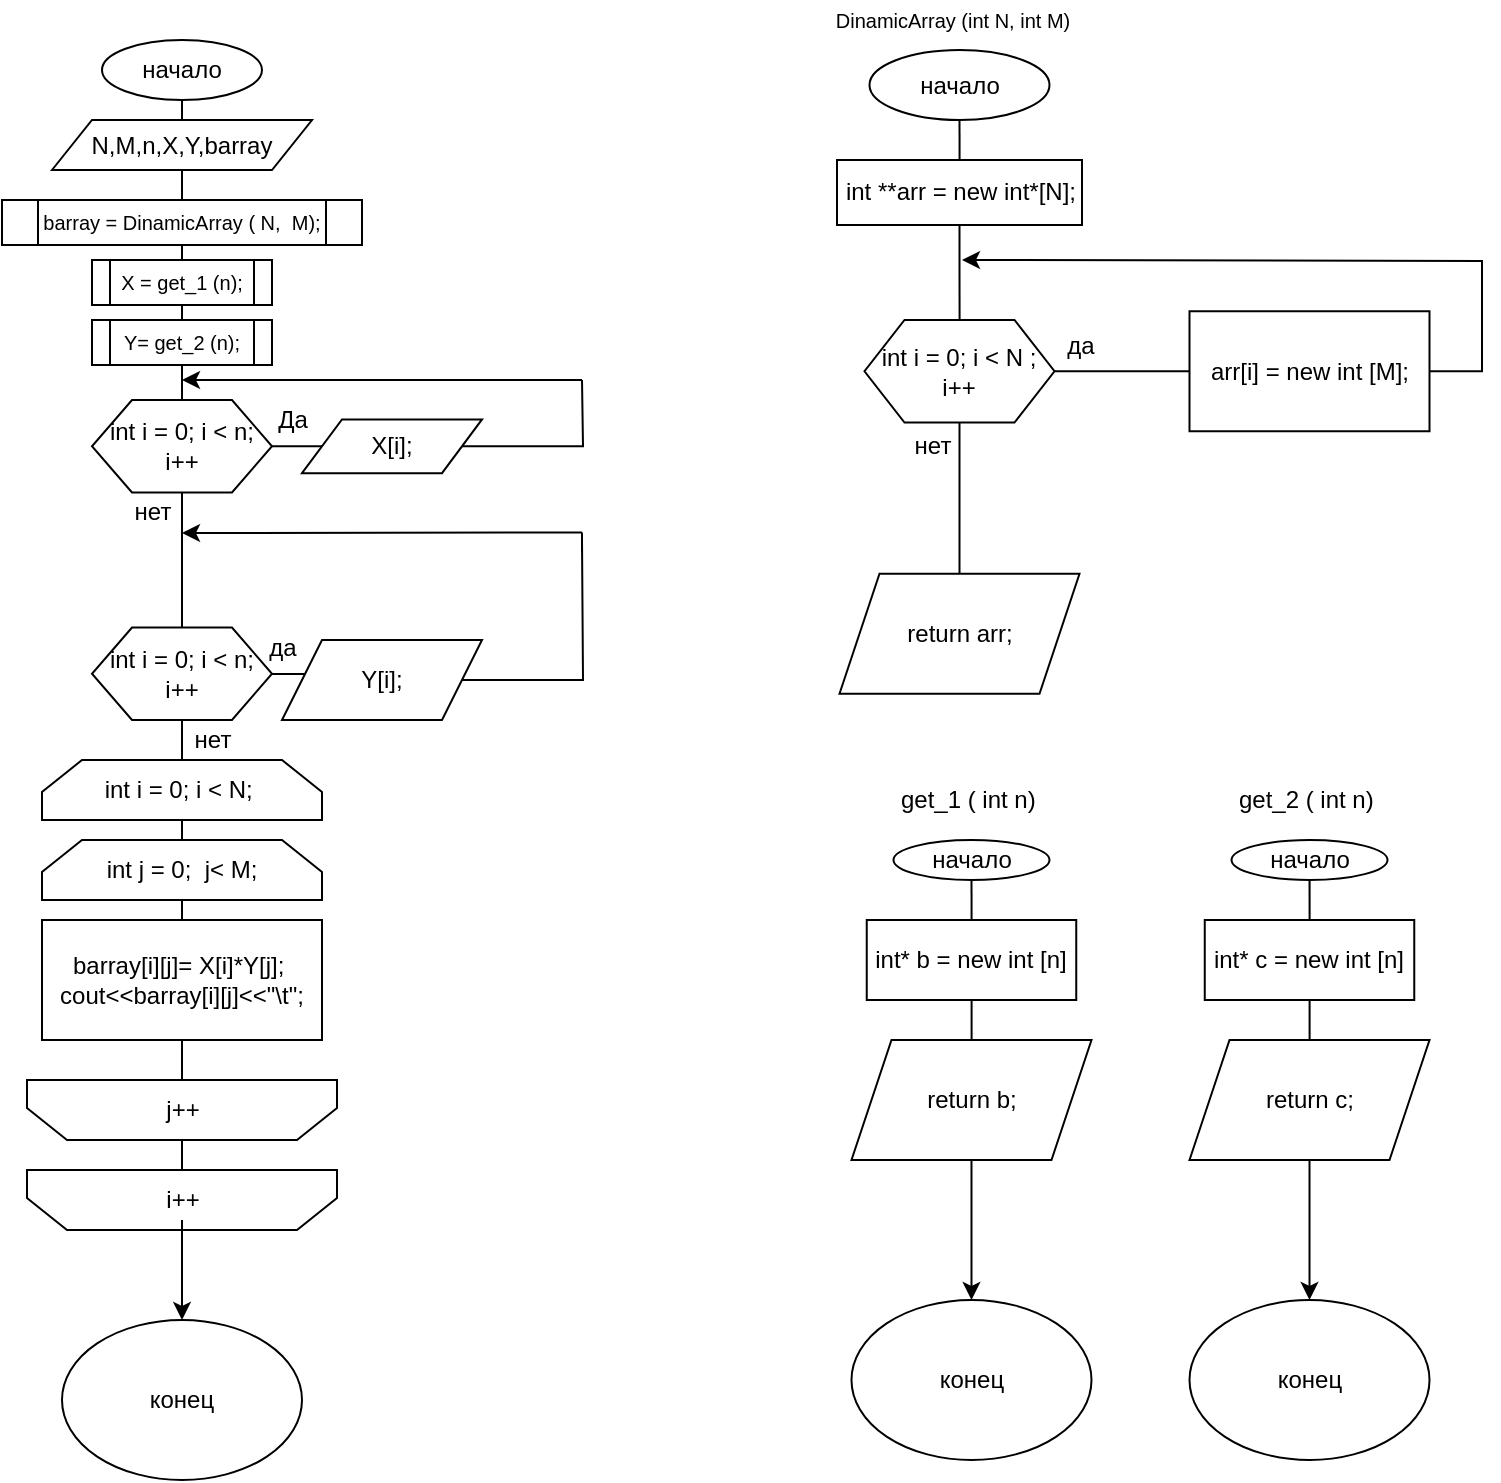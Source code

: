 <mxfile version="13.9.5" type="device"><diagram id="629Pn4vDFWzKENBRSiL4" name="Страница 1"><mxGraphModel dx="1422" dy="846" grid="1" gridSize="10" guides="1" tooltips="1" connect="1" arrows="1" fold="1" page="1" pageScale="1" pageWidth="827" pageHeight="1169" math="0" shadow="0"><root><mxCell id="0"/><mxCell id="1" parent="0"/><mxCell id="KxYEeeRyiPA37isR1RGb-3" value="" style="edgeStyle=orthogonalEdgeStyle;rounded=0;orthogonalLoop=1;jettySize=auto;html=1;endArrow=none;endFill=0;" parent="1" source="KxYEeeRyiPA37isR1RGb-1" target="KxYEeeRyiPA37isR1RGb-2" edge="1"><mxGeometry relative="1" as="geometry"/></mxCell><mxCell id="KxYEeeRyiPA37isR1RGb-1" value="начало" style="ellipse;whiteSpace=wrap;html=1;" parent="1" vertex="1"><mxGeometry x="60" y="20" width="80" height="30" as="geometry"/></mxCell><mxCell id="KxYEeeRyiPA37isR1RGb-5" value="" style="edgeStyle=orthogonalEdgeStyle;rounded=0;orthogonalLoop=1;jettySize=auto;html=1;endArrow=none;endFill=0;" parent="1" source="KxYEeeRyiPA37isR1RGb-2" target="KxYEeeRyiPA37isR1RGb-4" edge="1"><mxGeometry relative="1" as="geometry"/></mxCell><mxCell id="KxYEeeRyiPA37isR1RGb-2" value="N,M,n,X,Y,barray" style="shape=parallelogram;perimeter=parallelogramPerimeter;whiteSpace=wrap;html=1;fixedSize=1;" parent="1" vertex="1"><mxGeometry x="35" y="60" width="130" height="25" as="geometry"/></mxCell><mxCell id="KxYEeeRyiPA37isR1RGb-7" value="" style="edgeStyle=orthogonalEdgeStyle;rounded=0;orthogonalLoop=1;jettySize=auto;html=1;endArrow=none;endFill=0;" parent="1" source="KxYEeeRyiPA37isR1RGb-4" target="KxYEeeRyiPA37isR1RGb-6" edge="1"><mxGeometry relative="1" as="geometry"/></mxCell><mxCell id="KxYEeeRyiPA37isR1RGb-4" value="&lt;font style=&quot;font-size: 10px&quot;&gt;barray = DinamicArray ( N,&amp;nbsp; M);&lt;/font&gt;" style="shape=process;whiteSpace=wrap;html=1;backgroundOutline=1;" parent="1" vertex="1"><mxGeometry x="10" y="100" width="180" height="22.5" as="geometry"/></mxCell><mxCell id="KxYEeeRyiPA37isR1RGb-9" value="" style="edgeStyle=orthogonalEdgeStyle;rounded=0;orthogonalLoop=1;jettySize=auto;html=1;endArrow=none;endFill=0;" parent="1" source="KxYEeeRyiPA37isR1RGb-6" target="KxYEeeRyiPA37isR1RGb-8" edge="1"><mxGeometry relative="1" as="geometry"/></mxCell><mxCell id="KxYEeeRyiPA37isR1RGb-6" value="&lt;span style=&quot;font-size: 10px&quot;&gt;X = get_1 (n);&lt;/span&gt;" style="shape=process;whiteSpace=wrap;html=1;backgroundOutline=1;" parent="1" vertex="1"><mxGeometry x="55" y="130" width="90" height="22.5" as="geometry"/></mxCell><mxCell id="KxYEeeRyiPA37isR1RGb-11" value="" style="edgeStyle=orthogonalEdgeStyle;rounded=0;orthogonalLoop=1;jettySize=auto;html=1;endArrow=none;endFill=0;" parent="1" source="KxYEeeRyiPA37isR1RGb-8" target="KxYEeeRyiPA37isR1RGb-10" edge="1"><mxGeometry relative="1" as="geometry"/></mxCell><mxCell id="KxYEeeRyiPA37isR1RGb-8" value="&lt;span style=&quot;font-size: 10px&quot;&gt;Y= get_2 (n);&lt;/span&gt;" style="shape=process;whiteSpace=wrap;html=1;backgroundOutline=1;" parent="1" vertex="1"><mxGeometry x="55" y="160" width="90" height="22.5" as="geometry"/></mxCell><mxCell id="KxYEeeRyiPA37isR1RGb-15" value="" style="edgeStyle=orthogonalEdgeStyle;rounded=0;orthogonalLoop=1;jettySize=auto;html=1;endArrow=none;endFill=0;" parent="1" source="KxYEeeRyiPA37isR1RGb-10" target="KxYEeeRyiPA37isR1RGb-14" edge="1"><mxGeometry relative="1" as="geometry"/></mxCell><mxCell id="KxYEeeRyiPA37isR1RGb-20" value="" style="edgeStyle=orthogonalEdgeStyle;rounded=0;orthogonalLoop=1;jettySize=auto;html=1;endArrow=none;endFill=0;" parent="1" source="KxYEeeRyiPA37isR1RGb-10" target="KxYEeeRyiPA37isR1RGb-19" edge="1"><mxGeometry relative="1" as="geometry"/></mxCell><mxCell id="KxYEeeRyiPA37isR1RGb-10" value="int i = 0; i &amp;lt; n; i++" style="shape=hexagon;perimeter=hexagonPerimeter2;whiteSpace=wrap;html=1;fixedSize=1;" parent="1" vertex="1"><mxGeometry x="55" y="200" width="90" height="46.25" as="geometry"/></mxCell><mxCell id="KxYEeeRyiPA37isR1RGb-16" style="edgeStyle=orthogonalEdgeStyle;rounded=0;orthogonalLoop=1;jettySize=auto;html=1;exitX=1;exitY=0.5;exitDx=0;exitDy=0;endArrow=none;endFill=0;" parent="1" source="KxYEeeRyiPA37isR1RGb-14" edge="1"><mxGeometry relative="1" as="geometry"><mxPoint x="300" y="190" as="targetPoint"/></mxGeometry></mxCell><mxCell id="KxYEeeRyiPA37isR1RGb-14" value="X[i];" style="shape=parallelogram;perimeter=parallelogramPerimeter;whiteSpace=wrap;html=1;fixedSize=1;" parent="1" vertex="1"><mxGeometry x="160" y="209.69" width="90" height="26.88" as="geometry"/></mxCell><mxCell id="KxYEeeRyiPA37isR1RGb-17" value="" style="endArrow=classic;html=1;" parent="1" edge="1"><mxGeometry width="50" height="50" relative="1" as="geometry"><mxPoint x="300" y="190" as="sourcePoint"/><mxPoint x="100" y="190" as="targetPoint"/></mxGeometry></mxCell><mxCell id="KxYEeeRyiPA37isR1RGb-18" value="Да" style="text;html=1;align=center;verticalAlign=middle;resizable=0;points=[];autosize=1;" parent="1" vertex="1"><mxGeometry x="140" y="200" width="30" height="20" as="geometry"/></mxCell><mxCell id="KxYEeeRyiPA37isR1RGb-23" value="" style="edgeStyle=orthogonalEdgeStyle;rounded=0;orthogonalLoop=1;jettySize=auto;html=1;endArrow=none;endFill=0;" parent="1" source="KxYEeeRyiPA37isR1RGb-19" target="KxYEeeRyiPA37isR1RGb-22" edge="1"><mxGeometry relative="1" as="geometry"/></mxCell><mxCell id="KxYEeeRyiPA37isR1RGb-32" style="edgeStyle=orthogonalEdgeStyle;rounded=0;orthogonalLoop=1;jettySize=auto;html=1;exitX=0.5;exitY=1;exitDx=0;exitDy=0;entryX=0.5;entryY=0;entryDx=0;entryDy=0;endArrow=none;endFill=0;" parent="1" source="KxYEeeRyiPA37isR1RGb-19" target="KxYEeeRyiPA37isR1RGb-31" edge="1"><mxGeometry relative="1" as="geometry"/></mxCell><mxCell id="KxYEeeRyiPA37isR1RGb-19" value="int i = 0; i &amp;lt; n; i++" style="shape=hexagon;perimeter=hexagonPerimeter2;whiteSpace=wrap;html=1;fixedSize=1;" parent="1" vertex="1"><mxGeometry x="55" y="313.75" width="90" height="46.25" as="geometry"/></mxCell><mxCell id="KxYEeeRyiPA37isR1RGb-21" value="нет" style="text;html=1;align=center;verticalAlign=middle;resizable=0;points=[];autosize=1;" parent="1" vertex="1"><mxGeometry x="70" y="246.25" width="30" height="20" as="geometry"/></mxCell><mxCell id="KxYEeeRyiPA37isR1RGb-28" style="edgeStyle=orthogonalEdgeStyle;rounded=0;orthogonalLoop=1;jettySize=auto;html=1;exitX=1;exitY=0.5;exitDx=0;exitDy=0;endArrow=none;endFill=0;" parent="1" source="KxYEeeRyiPA37isR1RGb-22" edge="1"><mxGeometry relative="1" as="geometry"><mxPoint x="300" y="270" as="targetPoint"/></mxGeometry></mxCell><mxCell id="KxYEeeRyiPA37isR1RGb-22" value="Y[i];" style="shape=parallelogram;perimeter=parallelogramPerimeter;whiteSpace=wrap;html=1;fixedSize=1;" parent="1" vertex="1"><mxGeometry x="150" y="320" width="100" height="40" as="geometry"/></mxCell><mxCell id="KxYEeeRyiPA37isR1RGb-24" value="да" style="text;html=1;align=center;verticalAlign=middle;resizable=0;points=[];autosize=1;" parent="1" vertex="1"><mxGeometry x="135" y="313.75" width="30" height="20" as="geometry"/></mxCell><mxCell id="KxYEeeRyiPA37isR1RGb-26" value="" style="endArrow=classic;html=1;" parent="1" edge="1"><mxGeometry width="50" height="50" relative="1" as="geometry"><mxPoint x="300" y="266.25" as="sourcePoint"/><mxPoint x="100" y="266.5" as="targetPoint"/></mxGeometry></mxCell><mxCell id="KxYEeeRyiPA37isR1RGb-30" value="" style="endArrow=none;html=1;" parent="1" edge="1"><mxGeometry width="50" height="50" relative="1" as="geometry"><mxPoint x="300" y="266.25" as="sourcePoint"/><mxPoint x="300" y="276.25" as="targetPoint"/><Array as="points"/></mxGeometry></mxCell><mxCell id="KxYEeeRyiPA37isR1RGb-35" value="" style="edgeStyle=orthogonalEdgeStyle;rounded=0;orthogonalLoop=1;jettySize=auto;html=1;endArrow=none;endFill=0;" parent="1" source="KxYEeeRyiPA37isR1RGb-31" target="KxYEeeRyiPA37isR1RGb-34" edge="1"><mxGeometry relative="1" as="geometry"/></mxCell><mxCell id="KxYEeeRyiPA37isR1RGb-31" value="int i = 0; i &amp;lt; N;&amp;nbsp;" style="shape=loopLimit;whiteSpace=wrap;html=1;" parent="1" vertex="1"><mxGeometry x="30" y="380" width="140" height="30" as="geometry"/></mxCell><mxCell id="KxYEeeRyiPA37isR1RGb-33" value="нет" style="text;html=1;align=center;verticalAlign=middle;resizable=0;points=[];autosize=1;" parent="1" vertex="1"><mxGeometry x="100" y="360" width="30" height="20" as="geometry"/></mxCell><mxCell id="KxYEeeRyiPA37isR1RGb-37" value="" style="edgeStyle=orthogonalEdgeStyle;rounded=0;orthogonalLoop=1;jettySize=auto;html=1;endArrow=none;endFill=0;" parent="1" source="KxYEeeRyiPA37isR1RGb-34" target="KxYEeeRyiPA37isR1RGb-36" edge="1"><mxGeometry relative="1" as="geometry"/></mxCell><mxCell id="KxYEeeRyiPA37isR1RGb-34" value="int j = 0;&amp;nbsp; j&amp;lt; M;" style="shape=loopLimit;whiteSpace=wrap;html=1;" parent="1" vertex="1"><mxGeometry x="30" y="420" width="140" height="30" as="geometry"/></mxCell><mxCell id="KxYEeeRyiPA37isR1RGb-39" style="edgeStyle=orthogonalEdgeStyle;rounded=0;orthogonalLoop=1;jettySize=auto;html=1;exitX=0.5;exitY=1;exitDx=0;exitDy=0;entryX=0.5;entryY=1;entryDx=0;entryDy=0;endArrow=none;endFill=0;" parent="1" source="KxYEeeRyiPA37isR1RGb-36" target="KxYEeeRyiPA37isR1RGb-38" edge="1"><mxGeometry relative="1" as="geometry"/></mxCell><mxCell id="KxYEeeRyiPA37isR1RGb-36" value="&lt;div&gt;barray[i][j]= X[i]*Y[j];&amp;nbsp;&lt;/div&gt;&lt;div&gt;&lt;span&gt;&#9;&#9;&#9;&#9;&lt;/span&gt;cout&amp;lt;&amp;lt;barray[i][j]&amp;lt;&amp;lt;&quot;\t&quot;;&lt;/div&gt;" style="whiteSpace=wrap;html=1;" parent="1" vertex="1"><mxGeometry x="30" y="460" width="140" height="60" as="geometry"/></mxCell><mxCell id="KxYEeeRyiPA37isR1RGb-42" value="" style="edgeStyle=orthogonalEdgeStyle;rounded=0;orthogonalLoop=1;jettySize=auto;html=1;endArrow=none;endFill=0;" parent="1" source="KxYEeeRyiPA37isR1RGb-38" target="KxYEeeRyiPA37isR1RGb-41" edge="1"><mxGeometry relative="1" as="geometry"/></mxCell><mxCell id="KxYEeeRyiPA37isR1RGb-38" value="" style="shape=loopLimit;whiteSpace=wrap;html=1;rotation=-180;" parent="1" vertex="1"><mxGeometry x="22.5" y="540" width="155" height="30" as="geometry"/></mxCell><mxCell id="KxYEeeRyiPA37isR1RGb-40" value="j++" style="text;html=1;align=center;verticalAlign=middle;resizable=0;points=[];autosize=1;" parent="1" vertex="1"><mxGeometry x="85" y="545" width="30" height="20" as="geometry"/></mxCell><mxCell id="KxYEeeRyiPA37isR1RGb-41" value="" style="shape=loopLimit;whiteSpace=wrap;html=1;rotation=-180;" parent="1" vertex="1"><mxGeometry x="22.5" y="585" width="155" height="30" as="geometry"/></mxCell><mxCell id="hshJxPWztDhnfWWFNBBX-6" value="" style="edgeStyle=orthogonalEdgeStyle;rounded=0;orthogonalLoop=1;jettySize=auto;html=1;" edge="1" parent="1" source="KxYEeeRyiPA37isR1RGb-43" target="hshJxPWztDhnfWWFNBBX-5"><mxGeometry relative="1" as="geometry"/></mxCell><mxCell id="KxYEeeRyiPA37isR1RGb-43" value="i++" style="text;html=1;align=center;verticalAlign=middle;resizable=0;points=[];autosize=1;" parent="1" vertex="1"><mxGeometry x="85" y="590" width="30" height="20" as="geometry"/></mxCell><mxCell id="KxYEeeRyiPA37isR1RGb-47" value="" style="edgeStyle=orthogonalEdgeStyle;rounded=0;orthogonalLoop=1;jettySize=auto;html=1;endArrow=none;endFill=0;" parent="1" source="KxYEeeRyiPA37isR1RGb-44" target="KxYEeeRyiPA37isR1RGb-46" edge="1"><mxGeometry relative="1" as="geometry"/></mxCell><mxCell id="KxYEeeRyiPA37isR1RGb-44" value="начало" style="ellipse;whiteSpace=wrap;html=1;" parent="1" vertex="1"><mxGeometry x="443.75" y="25" width="90" height="35" as="geometry"/></mxCell><mxCell id="KxYEeeRyiPA37isR1RGb-45" value="&lt;span style=&quot;font-size: 10px&quot;&gt;DinamicArray (int N, int M)&lt;/span&gt;" style="text;html=1;align=center;verticalAlign=middle;resizable=0;points=[];autosize=1;" parent="1" vertex="1"><mxGeometry x="420" width="130" height="20" as="geometry"/></mxCell><mxCell id="KxYEeeRyiPA37isR1RGb-49" value="" style="edgeStyle=orthogonalEdgeStyle;rounded=0;orthogonalLoop=1;jettySize=auto;html=1;endArrow=none;endFill=0;" parent="1" source="KxYEeeRyiPA37isR1RGb-46" target="KxYEeeRyiPA37isR1RGb-48" edge="1"><mxGeometry relative="1" as="geometry"/></mxCell><mxCell id="KxYEeeRyiPA37isR1RGb-46" value="int **arr = new int*[N];" style="whiteSpace=wrap;html=1;" parent="1" vertex="1"><mxGeometry x="427.5" y="80" width="122.5" height="32.5" as="geometry"/></mxCell><mxCell id="KxYEeeRyiPA37isR1RGb-52" value="" style="edgeStyle=orthogonalEdgeStyle;rounded=0;orthogonalLoop=1;jettySize=auto;html=1;endArrow=none;endFill=0;" parent="1" source="KxYEeeRyiPA37isR1RGb-48" target="KxYEeeRyiPA37isR1RGb-51" edge="1"><mxGeometry relative="1" as="geometry"/></mxCell><mxCell id="KxYEeeRyiPA37isR1RGb-59" value="" style="edgeStyle=orthogonalEdgeStyle;rounded=0;orthogonalLoop=1;jettySize=auto;html=1;endArrow=none;endFill=0;" parent="1" source="KxYEeeRyiPA37isR1RGb-48" target="KxYEeeRyiPA37isR1RGb-58" edge="1"><mxGeometry relative="1" as="geometry"/></mxCell><mxCell id="KxYEeeRyiPA37isR1RGb-48" value="int i = 0; i &amp;lt; N ; i++" style="shape=hexagon;perimeter=hexagonPerimeter2;whiteSpace=wrap;html=1;fixedSize=1;" parent="1" vertex="1"><mxGeometry x="441.25" y="160" width="95" height="51.25" as="geometry"/></mxCell><mxCell id="KxYEeeRyiPA37isR1RGb-50" value="" style="endArrow=classic;html=1;" parent="1" edge="1"><mxGeometry width="50" height="50" relative="1" as="geometry"><mxPoint x="750" y="130.5" as="sourcePoint"/><mxPoint x="490" y="130" as="targetPoint"/></mxGeometry></mxCell><mxCell id="KxYEeeRyiPA37isR1RGb-54" style="edgeStyle=orthogonalEdgeStyle;rounded=0;orthogonalLoop=1;jettySize=auto;html=1;exitX=1;exitY=0.5;exitDx=0;exitDy=0;endArrow=none;endFill=0;" parent="1" source="KxYEeeRyiPA37isR1RGb-51" edge="1"><mxGeometry relative="1" as="geometry"><mxPoint x="750" y="130" as="targetPoint"/><Array as="points"><mxPoint x="750" y="186"/></Array></mxGeometry></mxCell><mxCell id="KxYEeeRyiPA37isR1RGb-51" value="arr[i] = new int [M];" style="whiteSpace=wrap;html=1;" parent="1" vertex="1"><mxGeometry x="603.75" y="155.625" width="120" height="60" as="geometry"/></mxCell><mxCell id="KxYEeeRyiPA37isR1RGb-53" value="да" style="text;html=1;align=center;verticalAlign=middle;resizable=0;points=[];autosize=1;" parent="1" vertex="1"><mxGeometry x="533.75" y="162.5" width="30" height="20" as="geometry"/></mxCell><mxCell id="KxYEeeRyiPA37isR1RGb-55" value="" style="endArrow=none;html=1;" parent="1" edge="1"><mxGeometry width="50" height="50" relative="1" as="geometry"><mxPoint x="750" y="130" as="sourcePoint"/><mxPoint x="750" y="130" as="targetPoint"/></mxGeometry></mxCell><mxCell id="KxYEeeRyiPA37isR1RGb-58" value="return arr;" style="shape=parallelogram;perimeter=parallelogramPerimeter;whiteSpace=wrap;html=1;fixedSize=1;" parent="1" vertex="1"><mxGeometry x="428.75" y="286.875" width="120" height="60" as="geometry"/></mxCell><mxCell id="KxYEeeRyiPA37isR1RGb-60" value="нет" style="text;html=1;align=center;verticalAlign=middle;resizable=0;points=[];autosize=1;" parent="1" vertex="1"><mxGeometry x="460" y="213.13" width="30" height="20" as="geometry"/></mxCell><mxCell id="KxYEeeRyiPA37isR1RGb-61" value="&amp;nbsp;get_1 ( int n)" style="text;html=1;align=center;verticalAlign=middle;resizable=0;points=[];autosize=1;" parent="1" vertex="1"><mxGeometry x="446.25" y="390" width="90" height="20" as="geometry"/></mxCell><mxCell id="KxYEeeRyiPA37isR1RGb-64" value="" style="edgeStyle=orthogonalEdgeStyle;rounded=0;orthogonalLoop=1;jettySize=auto;html=1;endArrow=none;endFill=0;" parent="1" source="KxYEeeRyiPA37isR1RGb-62" target="KxYEeeRyiPA37isR1RGb-63" edge="1"><mxGeometry relative="1" as="geometry"/></mxCell><mxCell id="KxYEeeRyiPA37isR1RGb-62" value="начало" style="ellipse;whiteSpace=wrap;html=1;" parent="1" vertex="1"><mxGeometry x="455.75" y="420" width="78" height="20" as="geometry"/></mxCell><mxCell id="KxYEeeRyiPA37isR1RGb-66" value="" style="edgeStyle=orthogonalEdgeStyle;rounded=0;orthogonalLoop=1;jettySize=auto;html=1;endArrow=none;endFill=0;" parent="1" source="KxYEeeRyiPA37isR1RGb-63" target="KxYEeeRyiPA37isR1RGb-65" edge="1"><mxGeometry relative="1" as="geometry"/></mxCell><mxCell id="KxYEeeRyiPA37isR1RGb-63" value="int* b = new int [n]" style="whiteSpace=wrap;html=1;" parent="1" vertex="1"><mxGeometry x="442.37" y="460" width="104.75" height="40" as="geometry"/></mxCell><mxCell id="hshJxPWztDhnfWWFNBBX-2" value="" style="edgeStyle=orthogonalEdgeStyle;rounded=0;orthogonalLoop=1;jettySize=auto;html=1;" edge="1" parent="1" source="KxYEeeRyiPA37isR1RGb-65" target="hshJxPWztDhnfWWFNBBX-1"><mxGeometry relative="1" as="geometry"/></mxCell><mxCell id="KxYEeeRyiPA37isR1RGb-65" value="return b;" style="shape=parallelogram;perimeter=parallelogramPerimeter;whiteSpace=wrap;html=1;fixedSize=1;" parent="1" vertex="1"><mxGeometry x="434.745" y="520" width="120" height="60" as="geometry"/></mxCell><mxCell id="KxYEeeRyiPA37isR1RGb-67" value="&amp;nbsp;get_2 ( int n)" style="text;html=1;align=center;verticalAlign=middle;resizable=0;points=[];autosize=1;" parent="1" vertex="1"><mxGeometry x="615.26" y="390" width="90" height="20" as="geometry"/></mxCell><mxCell id="KxYEeeRyiPA37isR1RGb-68" value="" style="edgeStyle=orthogonalEdgeStyle;rounded=0;orthogonalLoop=1;jettySize=auto;html=1;endArrow=none;endFill=0;" parent="1" source="KxYEeeRyiPA37isR1RGb-69" target="KxYEeeRyiPA37isR1RGb-71" edge="1"><mxGeometry relative="1" as="geometry"/></mxCell><mxCell id="KxYEeeRyiPA37isR1RGb-69" value="начало" style="ellipse;whiteSpace=wrap;html=1;" parent="1" vertex="1"><mxGeometry x="624.76" y="420" width="78" height="20" as="geometry"/></mxCell><mxCell id="KxYEeeRyiPA37isR1RGb-70" value="" style="edgeStyle=orthogonalEdgeStyle;rounded=0;orthogonalLoop=1;jettySize=auto;html=1;endArrow=none;endFill=0;" parent="1" source="KxYEeeRyiPA37isR1RGb-71" target="KxYEeeRyiPA37isR1RGb-72" edge="1"><mxGeometry relative="1" as="geometry"/></mxCell><mxCell id="KxYEeeRyiPA37isR1RGb-71" value="int* c = new int [n]" style="whiteSpace=wrap;html=1;" parent="1" vertex="1"><mxGeometry x="611.38" y="460" width="104.75" height="40" as="geometry"/></mxCell><mxCell id="hshJxPWztDhnfWWFNBBX-4" value="" style="edgeStyle=orthogonalEdgeStyle;rounded=0;orthogonalLoop=1;jettySize=auto;html=1;" edge="1" parent="1" source="KxYEeeRyiPA37isR1RGb-72" target="hshJxPWztDhnfWWFNBBX-3"><mxGeometry relative="1" as="geometry"/></mxCell><mxCell id="KxYEeeRyiPA37isR1RGb-72" value="return c;" style="shape=parallelogram;perimeter=parallelogramPerimeter;whiteSpace=wrap;html=1;fixedSize=1;" parent="1" vertex="1"><mxGeometry x="603.755" y="520" width="120" height="60" as="geometry"/></mxCell><mxCell id="hshJxPWztDhnfWWFNBBX-1" value="конец" style="ellipse;whiteSpace=wrap;html=1;" vertex="1" parent="1"><mxGeometry x="434.745" y="650" width="120" height="80" as="geometry"/></mxCell><mxCell id="hshJxPWztDhnfWWFNBBX-3" value="конец" style="ellipse;whiteSpace=wrap;html=1;" vertex="1" parent="1"><mxGeometry x="603.755" y="650" width="120" height="80" as="geometry"/></mxCell><mxCell id="hshJxPWztDhnfWWFNBBX-5" value="конец" style="ellipse;whiteSpace=wrap;html=1;" vertex="1" parent="1"><mxGeometry x="40" y="660" width="120" height="80" as="geometry"/></mxCell></root></mxGraphModel></diagram></mxfile>